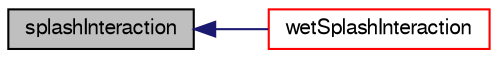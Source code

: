 digraph "splashInteraction"
{
  bgcolor="transparent";
  edge [fontname="FreeSans",fontsize="10",labelfontname="FreeSans",labelfontsize="10"];
  node [fontname="FreeSans",fontsize="10",shape=record];
  rankdir="LR";
  Node953 [label="splashInteraction",height=0.2,width=0.4,color="black", fillcolor="grey75", style="filled", fontcolor="black"];
  Node953 -> Node954 [dir="back",color="midnightblue",fontsize="10",style="solid",fontname="FreeSans"];
  Node954 [label="wetSplashInteraction",height=0.2,width=0.4,color="red",URL="$a24374.html#a54737f64c69d02714946a7aa0f5a0f38",tooltip="Parcel interaction with wetted surface. "];
}
